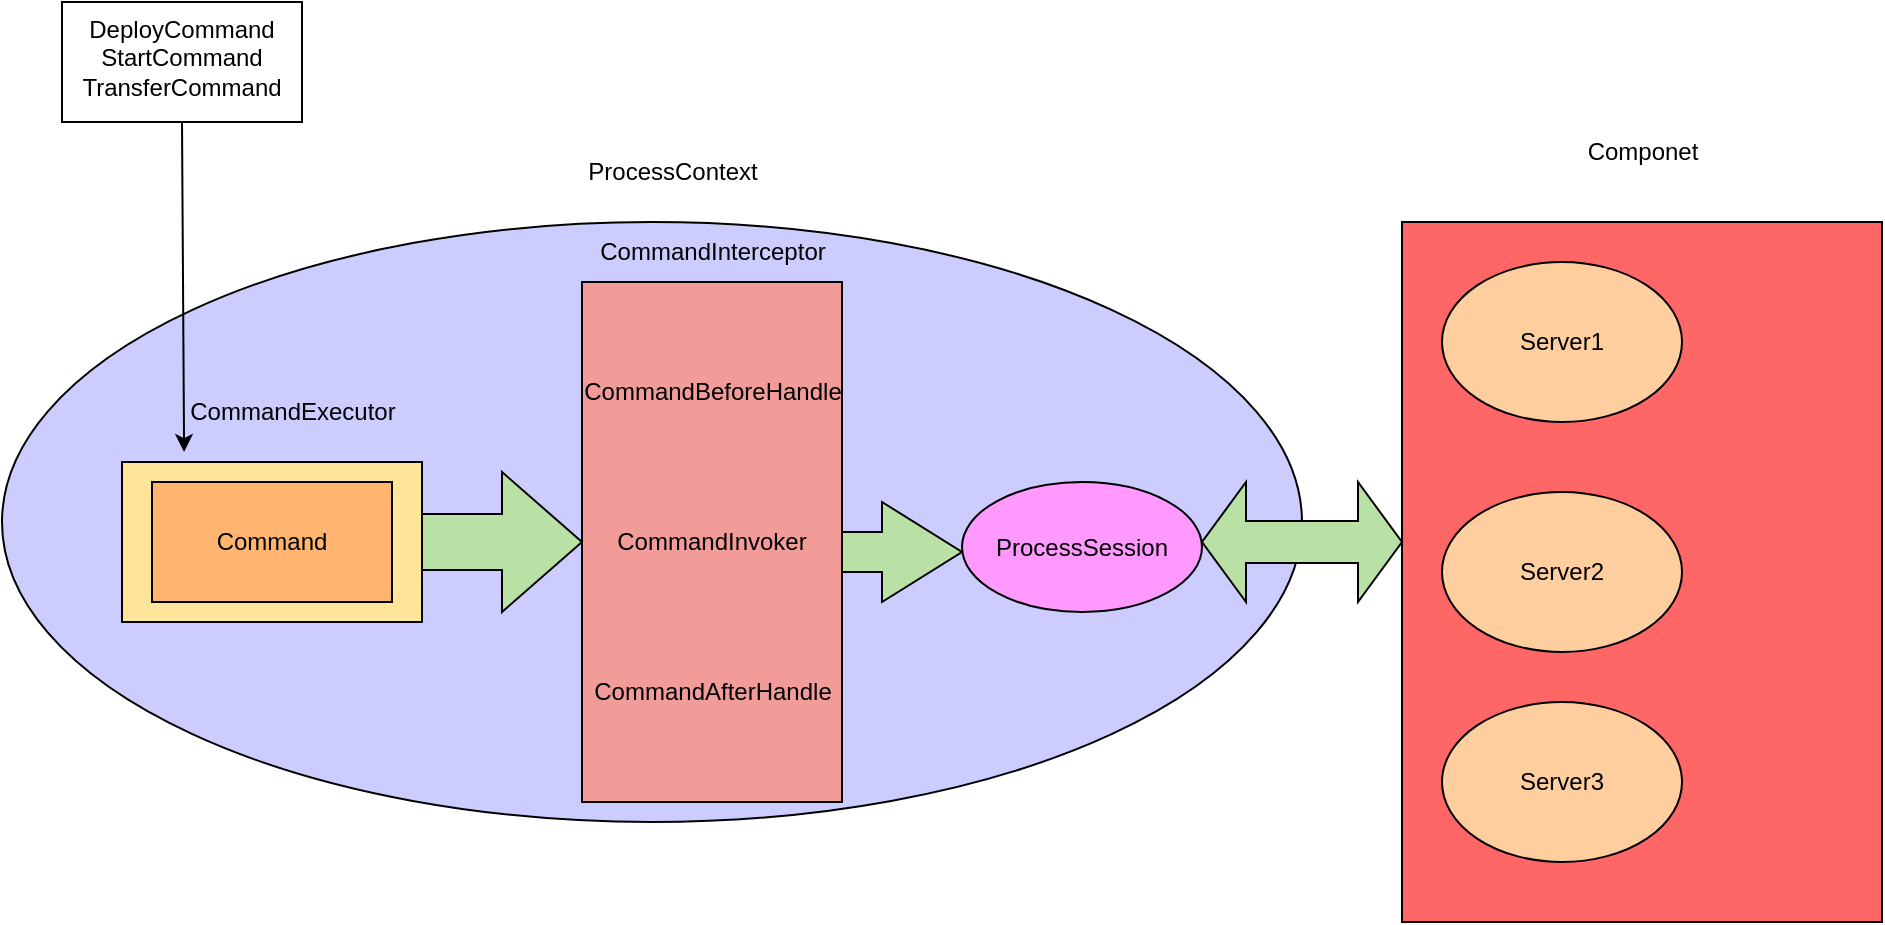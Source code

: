 <mxfile version="24.7.8">
  <diagram name="第 1 页" id="hwJfM8lAfJOHM_RoFnnm">
    <mxGraphModel dx="1434" dy="1907" grid="1" gridSize="10" guides="1" tooltips="1" connect="1" arrows="1" fold="1" page="1" pageScale="1" pageWidth="827" pageHeight="1169" math="0" shadow="0">
      <root>
        <mxCell id="0" />
        <mxCell id="1" parent="0" />
        <mxCell id="vTud5G9YkUXuBJorMGTU-5" value="" style="ellipse;whiteSpace=wrap;html=1;fillColor=#CCCCFF;" vertex="1" parent="1">
          <mxGeometry x="70" y="-640" width="650" height="300" as="geometry" />
        </mxCell>
        <mxCell id="vTud5G9YkUXuBJorMGTU-6" value="ProcessContext" style="text;html=1;align=center;verticalAlign=middle;resizable=0;points=[];autosize=1;strokeColor=none;fillColor=none;" vertex="1" parent="1">
          <mxGeometry x="350" y="-680" width="110" height="30" as="geometry" />
        </mxCell>
        <mxCell id="vTud5G9YkUXuBJorMGTU-7" value="" style="rounded=0;whiteSpace=wrap;html=1;fillColor=#FFE599;" vertex="1" parent="1">
          <mxGeometry x="130" y="-520" width="150" height="80" as="geometry" />
        </mxCell>
        <mxCell id="vTud5G9YkUXuBJorMGTU-9" value="CommandExecutor" style="text;html=1;align=center;verticalAlign=middle;resizable=0;points=[];autosize=1;strokeColor=none;fillColor=none;" vertex="1" parent="1">
          <mxGeometry x="150" y="-560" width="130" height="30" as="geometry" />
        </mxCell>
        <mxCell id="vTud5G9YkUXuBJorMGTU-10" value="Command" style="rounded=0;whiteSpace=wrap;html=1;fillColor=#FFB570;" vertex="1" parent="1">
          <mxGeometry x="145" y="-510" width="120" height="60" as="geometry" />
        </mxCell>
        <mxCell id="vTud5G9YkUXuBJorMGTU-11" value="" style="html=1;shadow=0;dashed=0;align=center;verticalAlign=middle;shape=mxgraph.arrows2.arrow;dy=0.6;dx=40;notch=0;fillColor=#B9E0A5;" vertex="1" parent="1">
          <mxGeometry x="280" y="-515" width="80" height="70" as="geometry" />
        </mxCell>
        <mxCell id="vTud5G9YkUXuBJorMGTU-13" value="CommandInvoker" style="rounded=0;whiteSpace=wrap;html=1;fillColor=#F19C99;" vertex="1" parent="1">
          <mxGeometry x="360" y="-610" width="130" height="260" as="geometry" />
        </mxCell>
        <mxCell id="vTud5G9YkUXuBJorMGTU-14" value="CommandInterceptor" style="text;html=1;align=center;verticalAlign=middle;resizable=0;points=[];autosize=1;strokeColor=none;fillColor=none;" vertex="1" parent="1">
          <mxGeometry x="355" y="-640" width="140" height="30" as="geometry" />
        </mxCell>
        <mxCell id="vTud5G9YkUXuBJorMGTU-15" value="CommandBeforeHandle" style="text;html=1;align=center;verticalAlign=middle;resizable=0;points=[];autosize=1;strokeColor=none;fillColor=none;" vertex="1" parent="1">
          <mxGeometry x="350" y="-570" width="150" height="30" as="geometry" />
        </mxCell>
        <mxCell id="vTud5G9YkUXuBJorMGTU-16" value="CommandAfterHandle" style="text;html=1;align=center;verticalAlign=middle;resizable=0;points=[];autosize=1;strokeColor=none;fillColor=none;" vertex="1" parent="1">
          <mxGeometry x="355" y="-420" width="140" height="30" as="geometry" />
        </mxCell>
        <mxCell id="vTud5G9YkUXuBJorMGTU-17" value="ProcessSession" style="ellipse;whiteSpace=wrap;html=1;fillColor=#FF99FF;" vertex="1" parent="1">
          <mxGeometry x="550" y="-510" width="120" height="65" as="geometry" />
        </mxCell>
        <mxCell id="vTud5G9YkUXuBJorMGTU-21" value="" style="html=1;shadow=0;dashed=0;align=center;verticalAlign=middle;shape=mxgraph.arrows2.arrow;dy=0.6;dx=40;notch=0;fillColor=#B9E0A5;" vertex="1" parent="1">
          <mxGeometry x="490" y="-500" width="60" height="50" as="geometry" />
        </mxCell>
        <mxCell id="vTud5G9YkUXuBJorMGTU-22" value="" style="html=1;shadow=0;dashed=0;align=center;verticalAlign=middle;shape=mxgraph.arrows2.twoWayArrow;dy=0.65;dx=22;fillColor=#B9E0A5;" vertex="1" parent="1">
          <mxGeometry x="670" y="-510" width="100" height="60" as="geometry" />
        </mxCell>
        <mxCell id="vTud5G9YkUXuBJorMGTU-24" value="" style="rounded=0;whiteSpace=wrap;html=1;fillColor=#FF6666;" vertex="1" parent="1">
          <mxGeometry x="770" y="-640" width="240" height="350" as="geometry" />
        </mxCell>
        <mxCell id="vTud5G9YkUXuBJorMGTU-25" value="Componet" style="text;html=1;align=center;verticalAlign=middle;resizable=0;points=[];autosize=1;strokeColor=none;fillColor=none;" vertex="1" parent="1">
          <mxGeometry x="850" y="-690" width="80" height="30" as="geometry" />
        </mxCell>
        <mxCell id="vTud5G9YkUXuBJorMGTU-26" value="" style="endArrow=classic;html=1;rounded=0;entryX=0.085;entryY=1.167;entryDx=0;entryDy=0;entryPerimeter=0;" edge="1" parent="1" target="vTud5G9YkUXuBJorMGTU-9">
          <mxGeometry width="50" height="50" relative="1" as="geometry">
            <mxPoint x="160" y="-690" as="sourcePoint" />
            <mxPoint x="210" y="-710" as="targetPoint" />
          </mxGeometry>
        </mxCell>
        <mxCell id="vTud5G9YkUXuBJorMGTU-27" value="Server1" style="ellipse;whiteSpace=wrap;html=1;fillColor=#FFCE9F;" vertex="1" parent="1">
          <mxGeometry x="790" y="-620" width="120" height="80" as="geometry" />
        </mxCell>
        <mxCell id="vTud5G9YkUXuBJorMGTU-28" value="Server2" style="ellipse;whiteSpace=wrap;html=1;fillColor=#FFCE9F;" vertex="1" parent="1">
          <mxGeometry x="790" y="-505" width="120" height="80" as="geometry" />
        </mxCell>
        <mxCell id="vTud5G9YkUXuBJorMGTU-29" value="Server3" style="ellipse;whiteSpace=wrap;html=1;fillColor=#FFCE9F;" vertex="1" parent="1">
          <mxGeometry x="790" y="-400" width="120" height="80" as="geometry" />
        </mxCell>
        <mxCell id="vTud5G9YkUXuBJorMGTU-32" value="DeployCommand&lt;div&gt;StartCommand&lt;/div&gt;&lt;div&gt;TransferCommand&lt;/div&gt;" style="whiteSpace=wrap;html=1;verticalAlign=top;" vertex="1" parent="1">
          <mxGeometry x="100" y="-750" width="120" height="60" as="geometry" />
        </mxCell>
      </root>
    </mxGraphModel>
  </diagram>
</mxfile>
